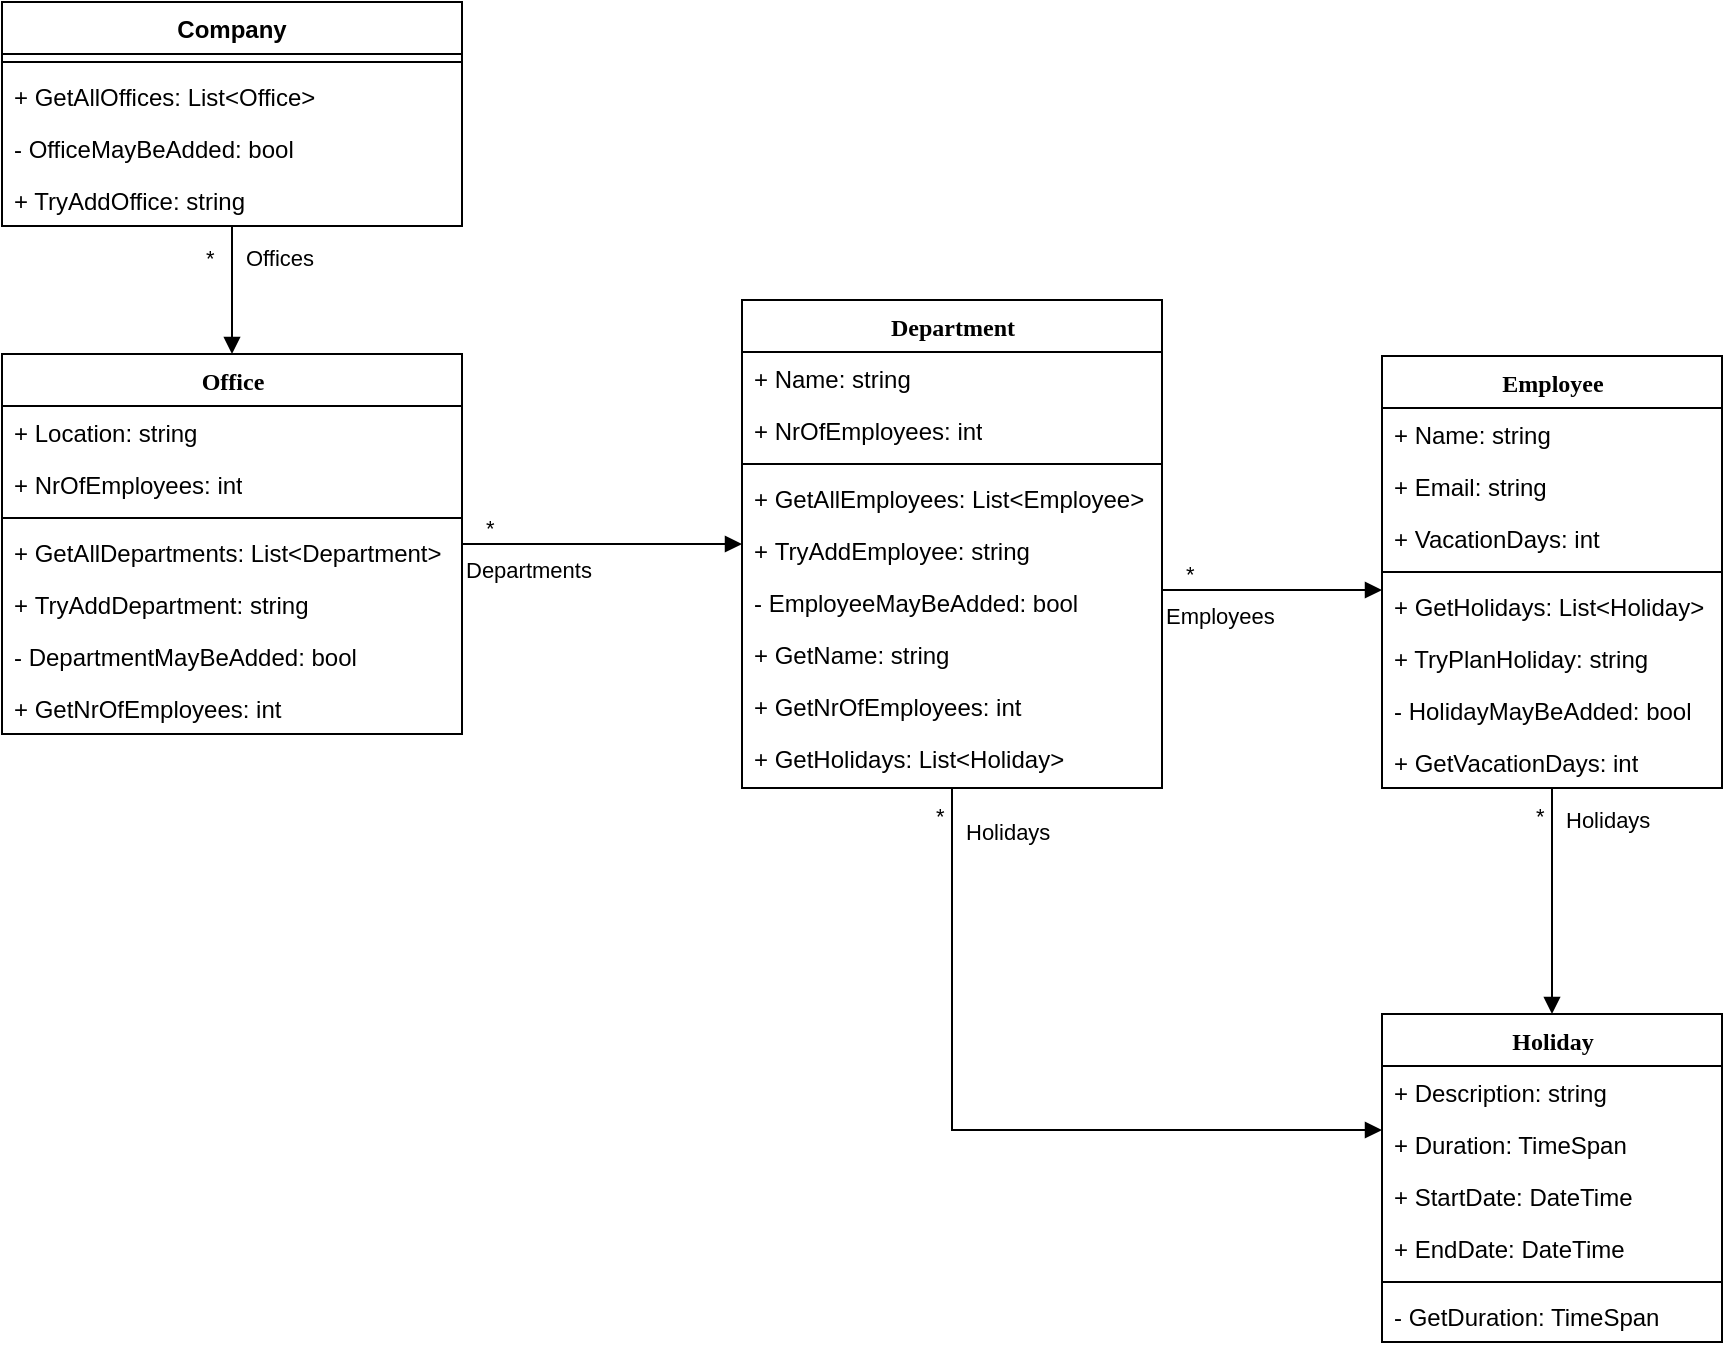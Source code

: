 <mxfile version="20.6.2" type="device"><diagram id="7syr8TO3DFOVPjTVeubz" name="Pagina-1"><mxGraphModel dx="1138" dy="671" grid="1" gridSize="10" guides="1" tooltips="1" connect="1" arrows="1" fold="1" page="1" pageScale="1" pageWidth="1169" pageHeight="827" math="0" shadow="0"><root><mxCell id="0"/><mxCell id="1" parent="0"/><mxCell id="m-eqtbrDtFJp4hwc-xNo-1" value="Office" style="swimlane;html=1;fontStyle=1;align=center;verticalAlign=top;childLayout=stackLayout;horizontal=1;startSize=26;horizontalStack=0;resizeParent=1;resizeLast=0;collapsible=1;marginBottom=0;swimlaneFillColor=#ffffff;rounded=0;shadow=0;comic=0;labelBackgroundColor=none;strokeWidth=1;fillColor=none;fontFamily=Verdana;fontSize=12" parent="1" vertex="1"><mxGeometry x="70" y="224" width="230" height="190" as="geometry"/></mxCell><mxCell id="m-eqtbrDtFJp4hwc-xNo-2" value="+ Location: string" style="text;html=1;strokeColor=none;fillColor=none;align=left;verticalAlign=top;spacingLeft=4;spacingRight=4;whiteSpace=wrap;overflow=hidden;rotatable=0;points=[[0,0.5],[1,0.5]];portConstraint=eastwest;" parent="m-eqtbrDtFJp4hwc-xNo-1" vertex="1"><mxGeometry y="26" width="230" height="26" as="geometry"/></mxCell><mxCell id="zzTWCwnz7vCITJ4R0ukJ-20" value="+ NrOfEmployees: int" style="text;html=1;strokeColor=none;fillColor=none;align=left;verticalAlign=top;spacingLeft=4;spacingRight=4;whiteSpace=wrap;overflow=hidden;rotatable=0;points=[[0,0.5],[1,0.5]];portConstraint=eastwest;" vertex="1" parent="m-eqtbrDtFJp4hwc-xNo-1"><mxGeometry y="52" width="230" height="26" as="geometry"/></mxCell><mxCell id="m-eqtbrDtFJp4hwc-xNo-7" value="" style="line;html=1;strokeWidth=1;fillColor=none;align=left;verticalAlign=middle;spacingTop=-1;spacingLeft=3;spacingRight=3;rotatable=0;labelPosition=right;points=[];portConstraint=eastwest;" parent="m-eqtbrDtFJp4hwc-xNo-1" vertex="1"><mxGeometry y="78" width="230" height="8" as="geometry"/></mxCell><mxCell id="qklE-9TENW2wu52Q9rxi-11" value="+&amp;nbsp;GetAllDepartments: List&amp;lt;Department&amp;gt;" style="text;html=1;strokeColor=none;fillColor=none;align=left;verticalAlign=top;spacingLeft=4;spacingRight=4;whiteSpace=wrap;overflow=hidden;rotatable=0;points=[[0,0.5],[1,0.5]];portConstraint=eastwest;" parent="m-eqtbrDtFJp4hwc-xNo-1" vertex="1"><mxGeometry y="86" width="230" height="26" as="geometry"/></mxCell><mxCell id="qklE-9TENW2wu52Q9rxi-12" value="+&amp;nbsp;TryAddDepartment: string" style="text;html=1;strokeColor=none;fillColor=none;align=left;verticalAlign=top;spacingLeft=4;spacingRight=4;whiteSpace=wrap;overflow=hidden;rotatable=0;points=[[0,0.5],[1,0.5]];portConstraint=eastwest;" parent="m-eqtbrDtFJp4hwc-xNo-1" vertex="1"><mxGeometry y="112" width="230" height="26" as="geometry"/></mxCell><mxCell id="zzTWCwnz7vCITJ4R0ukJ-23" value="- DepartmentMayBeAdded: bool" style="text;html=1;strokeColor=none;fillColor=none;align=left;verticalAlign=top;spacingLeft=4;spacingRight=4;whiteSpace=wrap;overflow=hidden;rotatable=0;points=[[0,0.5],[1,0.5]];portConstraint=eastwest;" vertex="1" parent="m-eqtbrDtFJp4hwc-xNo-1"><mxGeometry y="138" width="230" height="26" as="geometry"/></mxCell><mxCell id="qklE-9TENW2wu52Q9rxi-13" value="+&amp;nbsp;GetNrOfEmployees: int" style="text;html=1;strokeColor=none;fillColor=none;align=left;verticalAlign=top;spacingLeft=4;spacingRight=4;whiteSpace=wrap;overflow=hidden;rotatable=0;points=[[0,0.5],[1,0.5]];portConstraint=eastwest;" parent="m-eqtbrDtFJp4hwc-xNo-1" vertex="1"><mxGeometry y="164" width="230" height="26" as="geometry"/></mxCell><mxCell id="m-eqtbrDtFJp4hwc-xNo-10" value="Department" style="swimlane;html=1;fontStyle=1;align=center;verticalAlign=top;childLayout=stackLayout;horizontal=1;startSize=26;horizontalStack=0;resizeParent=1;resizeLast=0;collapsible=1;marginBottom=0;swimlaneFillColor=#ffffff;rounded=0;shadow=0;comic=0;labelBackgroundColor=none;strokeWidth=1;fillColor=none;fontFamily=Verdana;fontSize=12" parent="1" vertex="1"><mxGeometry x="440" y="197" width="210" height="244" as="geometry"/></mxCell><mxCell id="qklE-9TENW2wu52Q9rxi-15" value="+ Name: string" style="text;html=1;strokeColor=none;fillColor=none;align=left;verticalAlign=top;spacingLeft=4;spacingRight=4;whiteSpace=wrap;overflow=hidden;rotatable=0;points=[[0,0.5],[1,0.5]];portConstraint=eastwest;" parent="m-eqtbrDtFJp4hwc-xNo-10" vertex="1"><mxGeometry y="26" width="210" height="26" as="geometry"/></mxCell><mxCell id="zzTWCwnz7vCITJ4R0ukJ-1" value="+ NrOfEmployees: int" style="text;html=1;strokeColor=none;fillColor=none;align=left;verticalAlign=top;spacingLeft=4;spacingRight=4;whiteSpace=wrap;overflow=hidden;rotatable=0;points=[[0,0.5],[1,0.5]];portConstraint=eastwest;" vertex="1" parent="m-eqtbrDtFJp4hwc-xNo-10"><mxGeometry y="52" width="210" height="26" as="geometry"/></mxCell><mxCell id="m-eqtbrDtFJp4hwc-xNo-16" value="" style="line;html=1;strokeWidth=1;fillColor=none;align=left;verticalAlign=middle;spacingTop=-1;spacingLeft=3;spacingRight=3;rotatable=0;labelPosition=right;points=[];portConstraint=eastwest;" parent="m-eqtbrDtFJp4hwc-xNo-10" vertex="1"><mxGeometry y="78" width="210" height="8" as="geometry"/></mxCell><mxCell id="qklE-9TENW2wu52Q9rxi-18" value="+&amp;nbsp;GetAllEmployees: List&amp;lt;Employee&amp;gt;" style="text;html=1;strokeColor=none;fillColor=none;align=left;verticalAlign=top;spacingLeft=4;spacingRight=4;whiteSpace=wrap;overflow=hidden;rotatable=0;points=[[0,0.5],[1,0.5]];portConstraint=eastwest;" parent="m-eqtbrDtFJp4hwc-xNo-10" vertex="1"><mxGeometry y="86" width="210" height="26" as="geometry"/></mxCell><mxCell id="qklE-9TENW2wu52Q9rxi-21" value="+&amp;nbsp;TryAddEmployee: string" style="text;html=1;strokeColor=none;fillColor=none;align=left;verticalAlign=top;spacingLeft=4;spacingRight=4;whiteSpace=wrap;overflow=hidden;rotatable=0;points=[[0,0.5],[1,0.5]];portConstraint=eastwest;" parent="m-eqtbrDtFJp4hwc-xNo-10" vertex="1"><mxGeometry y="112" width="210" height="26" as="geometry"/></mxCell><mxCell id="zzTWCwnz7vCITJ4R0ukJ-24" value="- EmployeeMayBeAdded: bool" style="text;html=1;strokeColor=none;fillColor=none;align=left;verticalAlign=top;spacingLeft=4;spacingRight=4;whiteSpace=wrap;overflow=hidden;rotatable=0;points=[[0,0.5],[1,0.5]];portConstraint=eastwest;" vertex="1" parent="m-eqtbrDtFJp4hwc-xNo-10"><mxGeometry y="138" width="210" height="26" as="geometry"/></mxCell><mxCell id="qklE-9TENW2wu52Q9rxi-20" value="+&amp;nbsp;GetName: string" style="text;html=1;strokeColor=none;fillColor=none;align=left;verticalAlign=top;spacingLeft=4;spacingRight=4;whiteSpace=wrap;overflow=hidden;rotatable=0;points=[[0,0.5],[1,0.5]];portConstraint=eastwest;" parent="m-eqtbrDtFJp4hwc-xNo-10" vertex="1"><mxGeometry y="164" width="210" height="26" as="geometry"/></mxCell><mxCell id="qklE-9TENW2wu52Q9rxi-19" value="+&amp;nbsp;GetNrOfEmployees: int" style="text;html=1;strokeColor=none;fillColor=none;align=left;verticalAlign=top;spacingLeft=4;spacingRight=4;whiteSpace=wrap;overflow=hidden;rotatable=0;points=[[0,0.5],[1,0.5]];portConstraint=eastwest;" parent="m-eqtbrDtFJp4hwc-xNo-10" vertex="1"><mxGeometry y="190" width="210" height="26" as="geometry"/></mxCell><mxCell id="qklE-9TENW2wu52Q9rxi-25" value="+&amp;nbsp;GetHolidays: List&amp;lt;Holiday&amp;gt;" style="text;html=1;strokeColor=none;fillColor=none;align=left;verticalAlign=top;spacingLeft=4;spacingRight=4;whiteSpace=wrap;overflow=hidden;rotatable=0;points=[[0,0.5],[1,0.5]];portConstraint=eastwest;" parent="m-eqtbrDtFJp4hwc-xNo-10" vertex="1"><mxGeometry y="216" width="210" height="26" as="geometry"/></mxCell><mxCell id="m-eqtbrDtFJp4hwc-xNo-19" value="Employee" style="swimlane;html=1;fontStyle=1;align=center;verticalAlign=top;childLayout=stackLayout;horizontal=1;startSize=26;horizontalStack=0;resizeParent=1;resizeLast=0;collapsible=1;marginBottom=0;swimlaneFillColor=#ffffff;rounded=0;shadow=0;comic=0;labelBackgroundColor=none;strokeWidth=1;fillColor=none;fontFamily=Verdana;fontSize=12" parent="1" vertex="1"><mxGeometry x="760" y="225" width="170" height="216" as="geometry"/></mxCell><mxCell id="qklE-9TENW2wu52Q9rxi-24" value="+ Name: string" style="text;html=1;strokeColor=none;fillColor=none;align=left;verticalAlign=top;spacingLeft=4;spacingRight=4;whiteSpace=wrap;overflow=hidden;rotatable=0;points=[[0,0.5],[1,0.5]];portConstraint=eastwest;" parent="m-eqtbrDtFJp4hwc-xNo-19" vertex="1"><mxGeometry y="26" width="170" height="26" as="geometry"/></mxCell><mxCell id="qklE-9TENW2wu52Q9rxi-22" value="+ Email: string" style="text;html=1;strokeColor=none;fillColor=none;align=left;verticalAlign=top;spacingLeft=4;spacingRight=4;whiteSpace=wrap;overflow=hidden;rotatable=0;points=[[0,0.5],[1,0.5]];portConstraint=eastwest;" parent="m-eqtbrDtFJp4hwc-xNo-19" vertex="1"><mxGeometry y="52" width="170" height="26" as="geometry"/></mxCell><mxCell id="m-eqtbrDtFJp4hwc-xNo-20" value="+ VacationDays: int" style="text;html=1;strokeColor=none;fillColor=none;align=left;verticalAlign=top;spacingLeft=4;spacingRight=4;whiteSpace=wrap;overflow=hidden;rotatable=0;points=[[0,0.5],[1,0.5]];portConstraint=eastwest;" parent="m-eqtbrDtFJp4hwc-xNo-19" vertex="1"><mxGeometry y="78" width="170" height="26" as="geometry"/></mxCell><mxCell id="m-eqtbrDtFJp4hwc-xNo-25" value="" style="line;html=1;strokeWidth=1;fillColor=none;align=left;verticalAlign=middle;spacingTop=-1;spacingLeft=3;spacingRight=3;rotatable=0;labelPosition=right;points=[];portConstraint=eastwest;" parent="m-eqtbrDtFJp4hwc-xNo-19" vertex="1"><mxGeometry y="104" width="170" height="8" as="geometry"/></mxCell><mxCell id="m-eqtbrDtFJp4hwc-xNo-26" value="+ GetHolidays: List&amp;lt;Holiday&amp;gt;" style="text;html=1;strokeColor=none;fillColor=none;align=left;verticalAlign=top;spacingLeft=4;spacingRight=4;whiteSpace=wrap;overflow=hidden;rotatable=0;points=[[0,0.5],[1,0.5]];portConstraint=eastwest;" parent="m-eqtbrDtFJp4hwc-xNo-19" vertex="1"><mxGeometry y="112" width="170" height="26" as="geometry"/></mxCell><mxCell id="m-eqtbrDtFJp4hwc-xNo-27" value="+ TryPlanHoliday: string" style="text;html=1;strokeColor=none;fillColor=none;align=left;verticalAlign=top;spacingLeft=4;spacingRight=4;whiteSpace=wrap;overflow=hidden;rotatable=0;points=[[0,0.5],[1,0.5]];portConstraint=eastwest;" parent="m-eqtbrDtFJp4hwc-xNo-19" vertex="1"><mxGeometry y="138" width="170" height="26" as="geometry"/></mxCell><mxCell id="zzTWCwnz7vCITJ4R0ukJ-26" value="- HolidayMayBeAdded: bool" style="text;html=1;strokeColor=none;fillColor=none;align=left;verticalAlign=top;spacingLeft=4;spacingRight=4;whiteSpace=wrap;overflow=hidden;rotatable=0;points=[[0,0.5],[1,0.5]];portConstraint=eastwest;" vertex="1" parent="m-eqtbrDtFJp4hwc-xNo-19"><mxGeometry y="164" width="170" height="26" as="geometry"/></mxCell><mxCell id="zzTWCwnz7vCITJ4R0ukJ-27" value="+ GetVacationDays: int" style="text;html=1;strokeColor=none;fillColor=none;align=left;verticalAlign=top;spacingLeft=4;spacingRight=4;whiteSpace=wrap;overflow=hidden;rotatable=0;points=[[0,0.5],[1,0.5]];portConstraint=eastwest;" vertex="1" parent="m-eqtbrDtFJp4hwc-xNo-19"><mxGeometry y="190" width="170" height="26" as="geometry"/></mxCell><mxCell id="m-eqtbrDtFJp4hwc-xNo-28" value="Holiday" style="swimlane;html=1;fontStyle=1;align=center;verticalAlign=top;childLayout=stackLayout;horizontal=1;startSize=26;horizontalStack=0;resizeParent=1;resizeLast=0;collapsible=1;marginBottom=0;swimlaneFillColor=#ffffff;rounded=0;shadow=0;comic=0;labelBackgroundColor=none;strokeWidth=1;fillColor=none;fontFamily=Verdana;fontSize=12" parent="1" vertex="1"><mxGeometry x="760" y="554" width="170" height="164" as="geometry"/></mxCell><mxCell id="qklE-9TENW2wu52Q9rxi-28" value="+ Description: string" style="text;html=1;strokeColor=none;fillColor=none;align=left;verticalAlign=top;spacingLeft=4;spacingRight=4;whiteSpace=wrap;overflow=hidden;rotatable=0;points=[[0,0.5],[1,0.5]];portConstraint=eastwest;" parent="m-eqtbrDtFJp4hwc-xNo-28" vertex="1"><mxGeometry y="26" width="170" height="26" as="geometry"/></mxCell><mxCell id="zzTWCwnz7vCITJ4R0ukJ-28" value="+ Duration: TimeSpan" style="text;html=1;strokeColor=none;fillColor=none;align=left;verticalAlign=top;spacingLeft=4;spacingRight=4;whiteSpace=wrap;overflow=hidden;rotatable=0;points=[[0,0.5],[1,0.5]];portConstraint=eastwest;" vertex="1" parent="m-eqtbrDtFJp4hwc-xNo-28"><mxGeometry y="52" width="170" height="26" as="geometry"/></mxCell><mxCell id="qklE-9TENW2wu52Q9rxi-27" value="+ StartDate: DateTime" style="text;html=1;strokeColor=none;fillColor=none;align=left;verticalAlign=top;spacingLeft=4;spacingRight=4;whiteSpace=wrap;overflow=hidden;rotatable=0;points=[[0,0.5],[1,0.5]];portConstraint=eastwest;" parent="m-eqtbrDtFJp4hwc-xNo-28" vertex="1"><mxGeometry y="78" width="170" height="26" as="geometry"/></mxCell><mxCell id="qklE-9TENW2wu52Q9rxi-26" value="+ EndDate: DateTime" style="text;html=1;strokeColor=none;fillColor=none;align=left;verticalAlign=top;spacingLeft=4;spacingRight=4;whiteSpace=wrap;overflow=hidden;rotatable=0;points=[[0,0.5],[1,0.5]];portConstraint=eastwest;" parent="m-eqtbrDtFJp4hwc-xNo-28" vertex="1"><mxGeometry y="104" width="170" height="26" as="geometry"/></mxCell><mxCell id="m-eqtbrDtFJp4hwc-xNo-34" value="" style="line;html=1;strokeWidth=1;fillColor=none;align=left;verticalAlign=middle;spacingTop=-1;spacingLeft=3;spacingRight=3;rotatable=0;labelPosition=right;points=[];portConstraint=eastwest;" parent="m-eqtbrDtFJp4hwc-xNo-28" vertex="1"><mxGeometry y="130" width="170" height="8" as="geometry"/></mxCell><mxCell id="m-eqtbrDtFJp4hwc-xNo-35" value="- GetDuration: TimeSpan" style="text;html=1;strokeColor=none;fillColor=none;align=left;verticalAlign=top;spacingLeft=4;spacingRight=4;whiteSpace=wrap;overflow=hidden;rotatable=0;points=[[0,0.5],[1,0.5]];portConstraint=eastwest;" parent="m-eqtbrDtFJp4hwc-xNo-28" vertex="1"><mxGeometry y="138" width="170" height="26" as="geometry"/></mxCell><mxCell id="zzTWCwnz7vCITJ4R0ukJ-6" value="Company" style="swimlane;fontStyle=1;align=center;verticalAlign=top;childLayout=stackLayout;horizontal=1;startSize=26;horizontalStack=0;resizeParent=1;resizeParentMax=0;resizeLast=0;collapsible=1;marginBottom=0;" vertex="1" parent="1"><mxGeometry x="70" y="48" width="230" height="112" as="geometry"/></mxCell><mxCell id="zzTWCwnz7vCITJ4R0ukJ-8" value="" style="line;strokeWidth=1;fillColor=none;align=left;verticalAlign=middle;spacingTop=-1;spacingLeft=3;spacingRight=3;rotatable=0;labelPosition=right;points=[];portConstraint=eastwest;strokeColor=inherit;" vertex="1" parent="zzTWCwnz7vCITJ4R0ukJ-6"><mxGeometry y="26" width="230" height="8" as="geometry"/></mxCell><mxCell id="zzTWCwnz7vCITJ4R0ukJ-9" value="+ GetAllOffices: List&lt;Office&gt;" style="text;strokeColor=none;fillColor=none;align=left;verticalAlign=top;spacingLeft=4;spacingRight=4;overflow=hidden;rotatable=0;points=[[0,0.5],[1,0.5]];portConstraint=eastwest;" vertex="1" parent="zzTWCwnz7vCITJ4R0ukJ-6"><mxGeometry y="34" width="230" height="26" as="geometry"/></mxCell><mxCell id="zzTWCwnz7vCITJ4R0ukJ-21" value="- OfficeMayBeAdded: bool" style="text;strokeColor=none;fillColor=none;align=left;verticalAlign=top;spacingLeft=4;spacingRight=4;overflow=hidden;rotatable=0;points=[[0,0.5],[1,0.5]];portConstraint=eastwest;" vertex="1" parent="zzTWCwnz7vCITJ4R0ukJ-6"><mxGeometry y="60" width="230" height="26" as="geometry"/></mxCell><mxCell id="zzTWCwnz7vCITJ4R0ukJ-22" value="+ TryAddOffice: string" style="text;strokeColor=none;fillColor=none;align=left;verticalAlign=top;spacingLeft=4;spacingRight=4;overflow=hidden;rotatable=0;points=[[0,0.5],[1,0.5]];portConstraint=eastwest;" vertex="1" parent="zzTWCwnz7vCITJ4R0ukJ-6"><mxGeometry y="86" width="230" height="26" as="geometry"/></mxCell><mxCell id="zzTWCwnz7vCITJ4R0ukJ-10" value="Departments" style="endArrow=block;endFill=1;html=1;edgeStyle=orthogonalEdgeStyle;align=left;verticalAlign=top;rounded=0;" edge="1" parent="1" source="m-eqtbrDtFJp4hwc-xNo-1" target="m-eqtbrDtFJp4hwc-xNo-10"><mxGeometry x="-1" relative="1" as="geometry"><mxPoint x="260" y="330" as="sourcePoint"/><mxPoint x="420" y="330" as="targetPoint"/></mxGeometry></mxCell><mxCell id="zzTWCwnz7vCITJ4R0ukJ-11" value="*" style="edgeLabel;resizable=0;html=1;align=left;verticalAlign=bottom;" connectable="0" vertex="1" parent="zzTWCwnz7vCITJ4R0ukJ-10"><mxGeometry x="-1" relative="1" as="geometry"><mxPoint x="10" as="offset"/></mxGeometry></mxCell><mxCell id="zzTWCwnz7vCITJ4R0ukJ-12" value="Employees" style="endArrow=block;endFill=1;html=1;edgeStyle=orthogonalEdgeStyle;align=left;verticalAlign=top;rounded=0;" edge="1" parent="1" source="m-eqtbrDtFJp4hwc-xNo-10" target="m-eqtbrDtFJp4hwc-xNo-19"><mxGeometry x="-1" relative="1" as="geometry"><mxPoint x="320" y="161" as="sourcePoint"/><mxPoint x="450" y="364.059" as="targetPoint"/><Array as="points"><mxPoint x="740" y="342"/><mxPoint x="740" y="342"/></Array></mxGeometry></mxCell><mxCell id="zzTWCwnz7vCITJ4R0ukJ-13" value="*" style="edgeLabel;resizable=0;html=1;align=left;verticalAlign=bottom;" connectable="0" vertex="1" parent="zzTWCwnz7vCITJ4R0ukJ-12"><mxGeometry x="-1" relative="1" as="geometry"><mxPoint x="10" as="offset"/></mxGeometry></mxCell><mxCell id="zzTWCwnz7vCITJ4R0ukJ-14" value="Holidays" style="endArrow=block;endFill=1;html=1;edgeStyle=orthogonalEdgeStyle;align=left;verticalAlign=top;rounded=0;" edge="1" parent="1" source="m-eqtbrDtFJp4hwc-xNo-19" target="m-eqtbrDtFJp4hwc-xNo-28"><mxGeometry x="-0.946" y="5" relative="1" as="geometry"><mxPoint x="660" y="364.059" as="sourcePoint"/><mxPoint x="770" y="463" as="targetPoint"/><mxPoint as="offset"/></mxGeometry></mxCell><mxCell id="zzTWCwnz7vCITJ4R0ukJ-15" value="*" style="edgeLabel;resizable=0;html=1;align=left;verticalAlign=bottom;" connectable="0" vertex="1" parent="zzTWCwnz7vCITJ4R0ukJ-14"><mxGeometry x="-1" relative="1" as="geometry"><mxPoint x="-10" y="22" as="offset"/></mxGeometry></mxCell><mxCell id="zzTWCwnz7vCITJ4R0ukJ-16" value="Offices" style="endArrow=block;endFill=1;html=1;edgeStyle=orthogonalEdgeStyle;align=left;verticalAlign=top;rounded=0;" edge="1" parent="1" source="zzTWCwnz7vCITJ4R0ukJ-6" target="m-eqtbrDtFJp4hwc-xNo-1"><mxGeometry x="-0.911" y="5" relative="1" as="geometry"><mxPoint x="610" y="130" as="sourcePoint"/><mxPoint x="770" y="130" as="targetPoint"/><mxPoint as="offset"/></mxGeometry></mxCell><mxCell id="zzTWCwnz7vCITJ4R0ukJ-17" value="*" style="edgeLabel;resizable=0;html=1;align=left;verticalAlign=bottom;" connectable="0" vertex="1" parent="zzTWCwnz7vCITJ4R0ukJ-16"><mxGeometry x="-1" relative="1" as="geometry"><mxPoint x="-15" y="24" as="offset"/></mxGeometry></mxCell><mxCell id="zzTWCwnz7vCITJ4R0ukJ-18" value="Holidays" style="endArrow=block;endFill=1;html=1;edgeStyle=orthogonalEdgeStyle;align=left;verticalAlign=top;rounded=0;" edge="1" parent="1" source="m-eqtbrDtFJp4hwc-xNo-10" target="m-eqtbrDtFJp4hwc-xNo-28"><mxGeometry x="-0.956" y="5" relative="1" as="geometry"><mxPoint x="770" y="463" as="sourcePoint"/><mxPoint x="670" y="540" as="targetPoint"/><mxPoint as="offset"/><Array as="points"><mxPoint x="545" y="612"/></Array></mxGeometry></mxCell><mxCell id="zzTWCwnz7vCITJ4R0ukJ-19" value="*" style="edgeLabel;resizable=0;html=1;align=left;verticalAlign=bottom;" connectable="0" vertex="1" parent="zzTWCwnz7vCITJ4R0ukJ-18"><mxGeometry x="-1" relative="1" as="geometry"><mxPoint x="-10" y="22" as="offset"/></mxGeometry></mxCell></root></mxGraphModel></diagram></mxfile>
